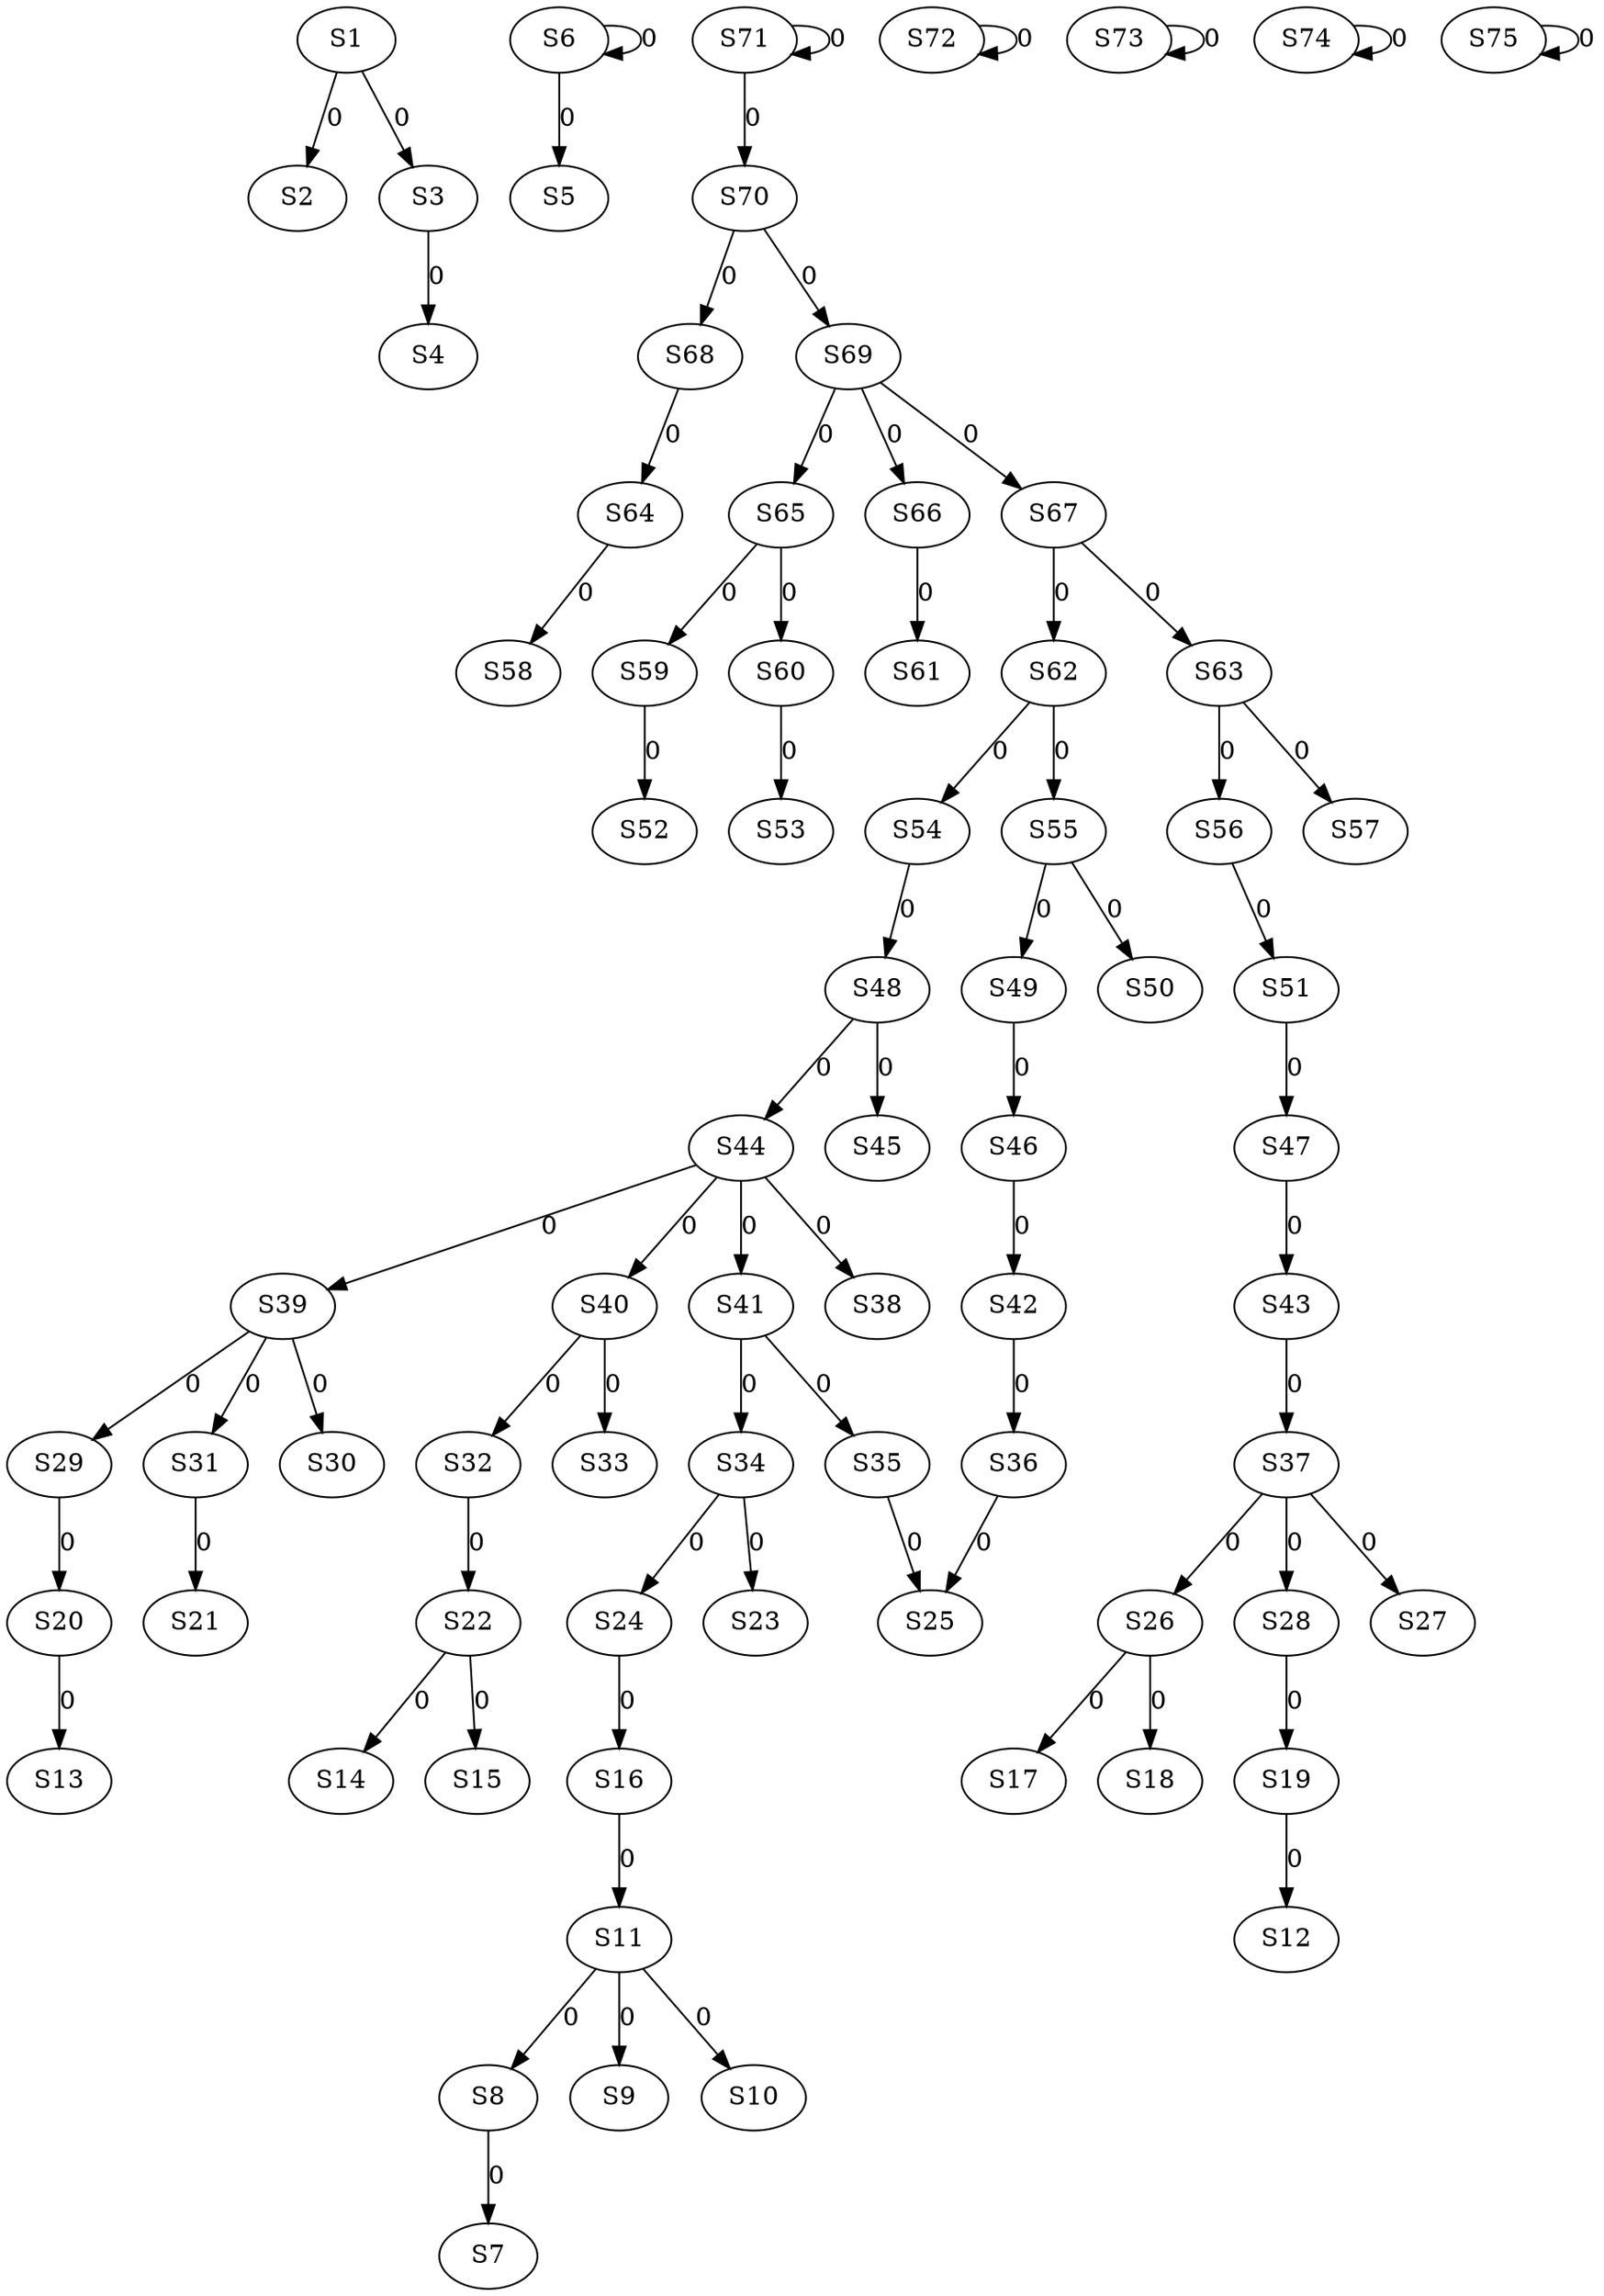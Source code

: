 strict digraph {
	S1 -> S2 [ label = 0 ];
	S1 -> S3 [ label = 0 ];
	S3 -> S4 [ label = 0 ];
	S6 -> S5 [ label = 0 ];
	S6 -> S6 [ label = 0 ];
	S8 -> S7 [ label = 0 ];
	S11 -> S8 [ label = 0 ];
	S11 -> S9 [ label = 0 ];
	S11 -> S10 [ label = 0 ];
	S16 -> S11 [ label = 0 ];
	S19 -> S12 [ label = 0 ];
	S20 -> S13 [ label = 0 ];
	S22 -> S14 [ label = 0 ];
	S22 -> S15 [ label = 0 ];
	S24 -> S16 [ label = 0 ];
	S26 -> S17 [ label = 0 ];
	S26 -> S18 [ label = 0 ];
	S28 -> S19 [ label = 0 ];
	S29 -> S20 [ label = 0 ];
	S31 -> S21 [ label = 0 ];
	S32 -> S22 [ label = 0 ];
	S34 -> S23 [ label = 0 ];
	S34 -> S24 [ label = 0 ];
	S36 -> S25 [ label = 0 ];
	S37 -> S26 [ label = 0 ];
	S37 -> S27 [ label = 0 ];
	S37 -> S28 [ label = 0 ];
	S39 -> S29 [ label = 0 ];
	S39 -> S30 [ label = 0 ];
	S39 -> S31 [ label = 0 ];
	S40 -> S32 [ label = 0 ];
	S40 -> S33 [ label = 0 ];
	S41 -> S34 [ label = 0 ];
	S41 -> S35 [ label = 0 ];
	S42 -> S36 [ label = 0 ];
	S43 -> S37 [ label = 0 ];
	S44 -> S38 [ label = 0 ];
	S44 -> S39 [ label = 0 ];
	S44 -> S40 [ label = 0 ];
	S44 -> S41 [ label = 0 ];
	S46 -> S42 [ label = 0 ];
	S47 -> S43 [ label = 0 ];
	S48 -> S44 [ label = 0 ];
	S48 -> S45 [ label = 0 ];
	S49 -> S46 [ label = 0 ];
	S51 -> S47 [ label = 0 ];
	S54 -> S48 [ label = 0 ];
	S55 -> S49 [ label = 0 ];
	S55 -> S50 [ label = 0 ];
	S56 -> S51 [ label = 0 ];
	S59 -> S52 [ label = 0 ];
	S60 -> S53 [ label = 0 ];
	S62 -> S54 [ label = 0 ];
	S62 -> S55 [ label = 0 ];
	S63 -> S56 [ label = 0 ];
	S63 -> S57 [ label = 0 ];
	S64 -> S58 [ label = 0 ];
	S65 -> S59 [ label = 0 ];
	S65 -> S60 [ label = 0 ];
	S66 -> S61 [ label = 0 ];
	S67 -> S62 [ label = 0 ];
	S67 -> S63 [ label = 0 ];
	S68 -> S64 [ label = 0 ];
	S69 -> S65 [ label = 0 ];
	S69 -> S66 [ label = 0 ];
	S69 -> S67 [ label = 0 ];
	S70 -> S68 [ label = 0 ];
	S70 -> S69 [ label = 0 ];
	S71 -> S70 [ label = 0 ];
	S71 -> S71 [ label = 0 ];
	S72 -> S72 [ label = 0 ];
	S73 -> S73 [ label = 0 ];
	S74 -> S74 [ label = 0 ];
	S75 -> S75 [ label = 0 ];
	S35 -> S25 [ label = 0 ];
}